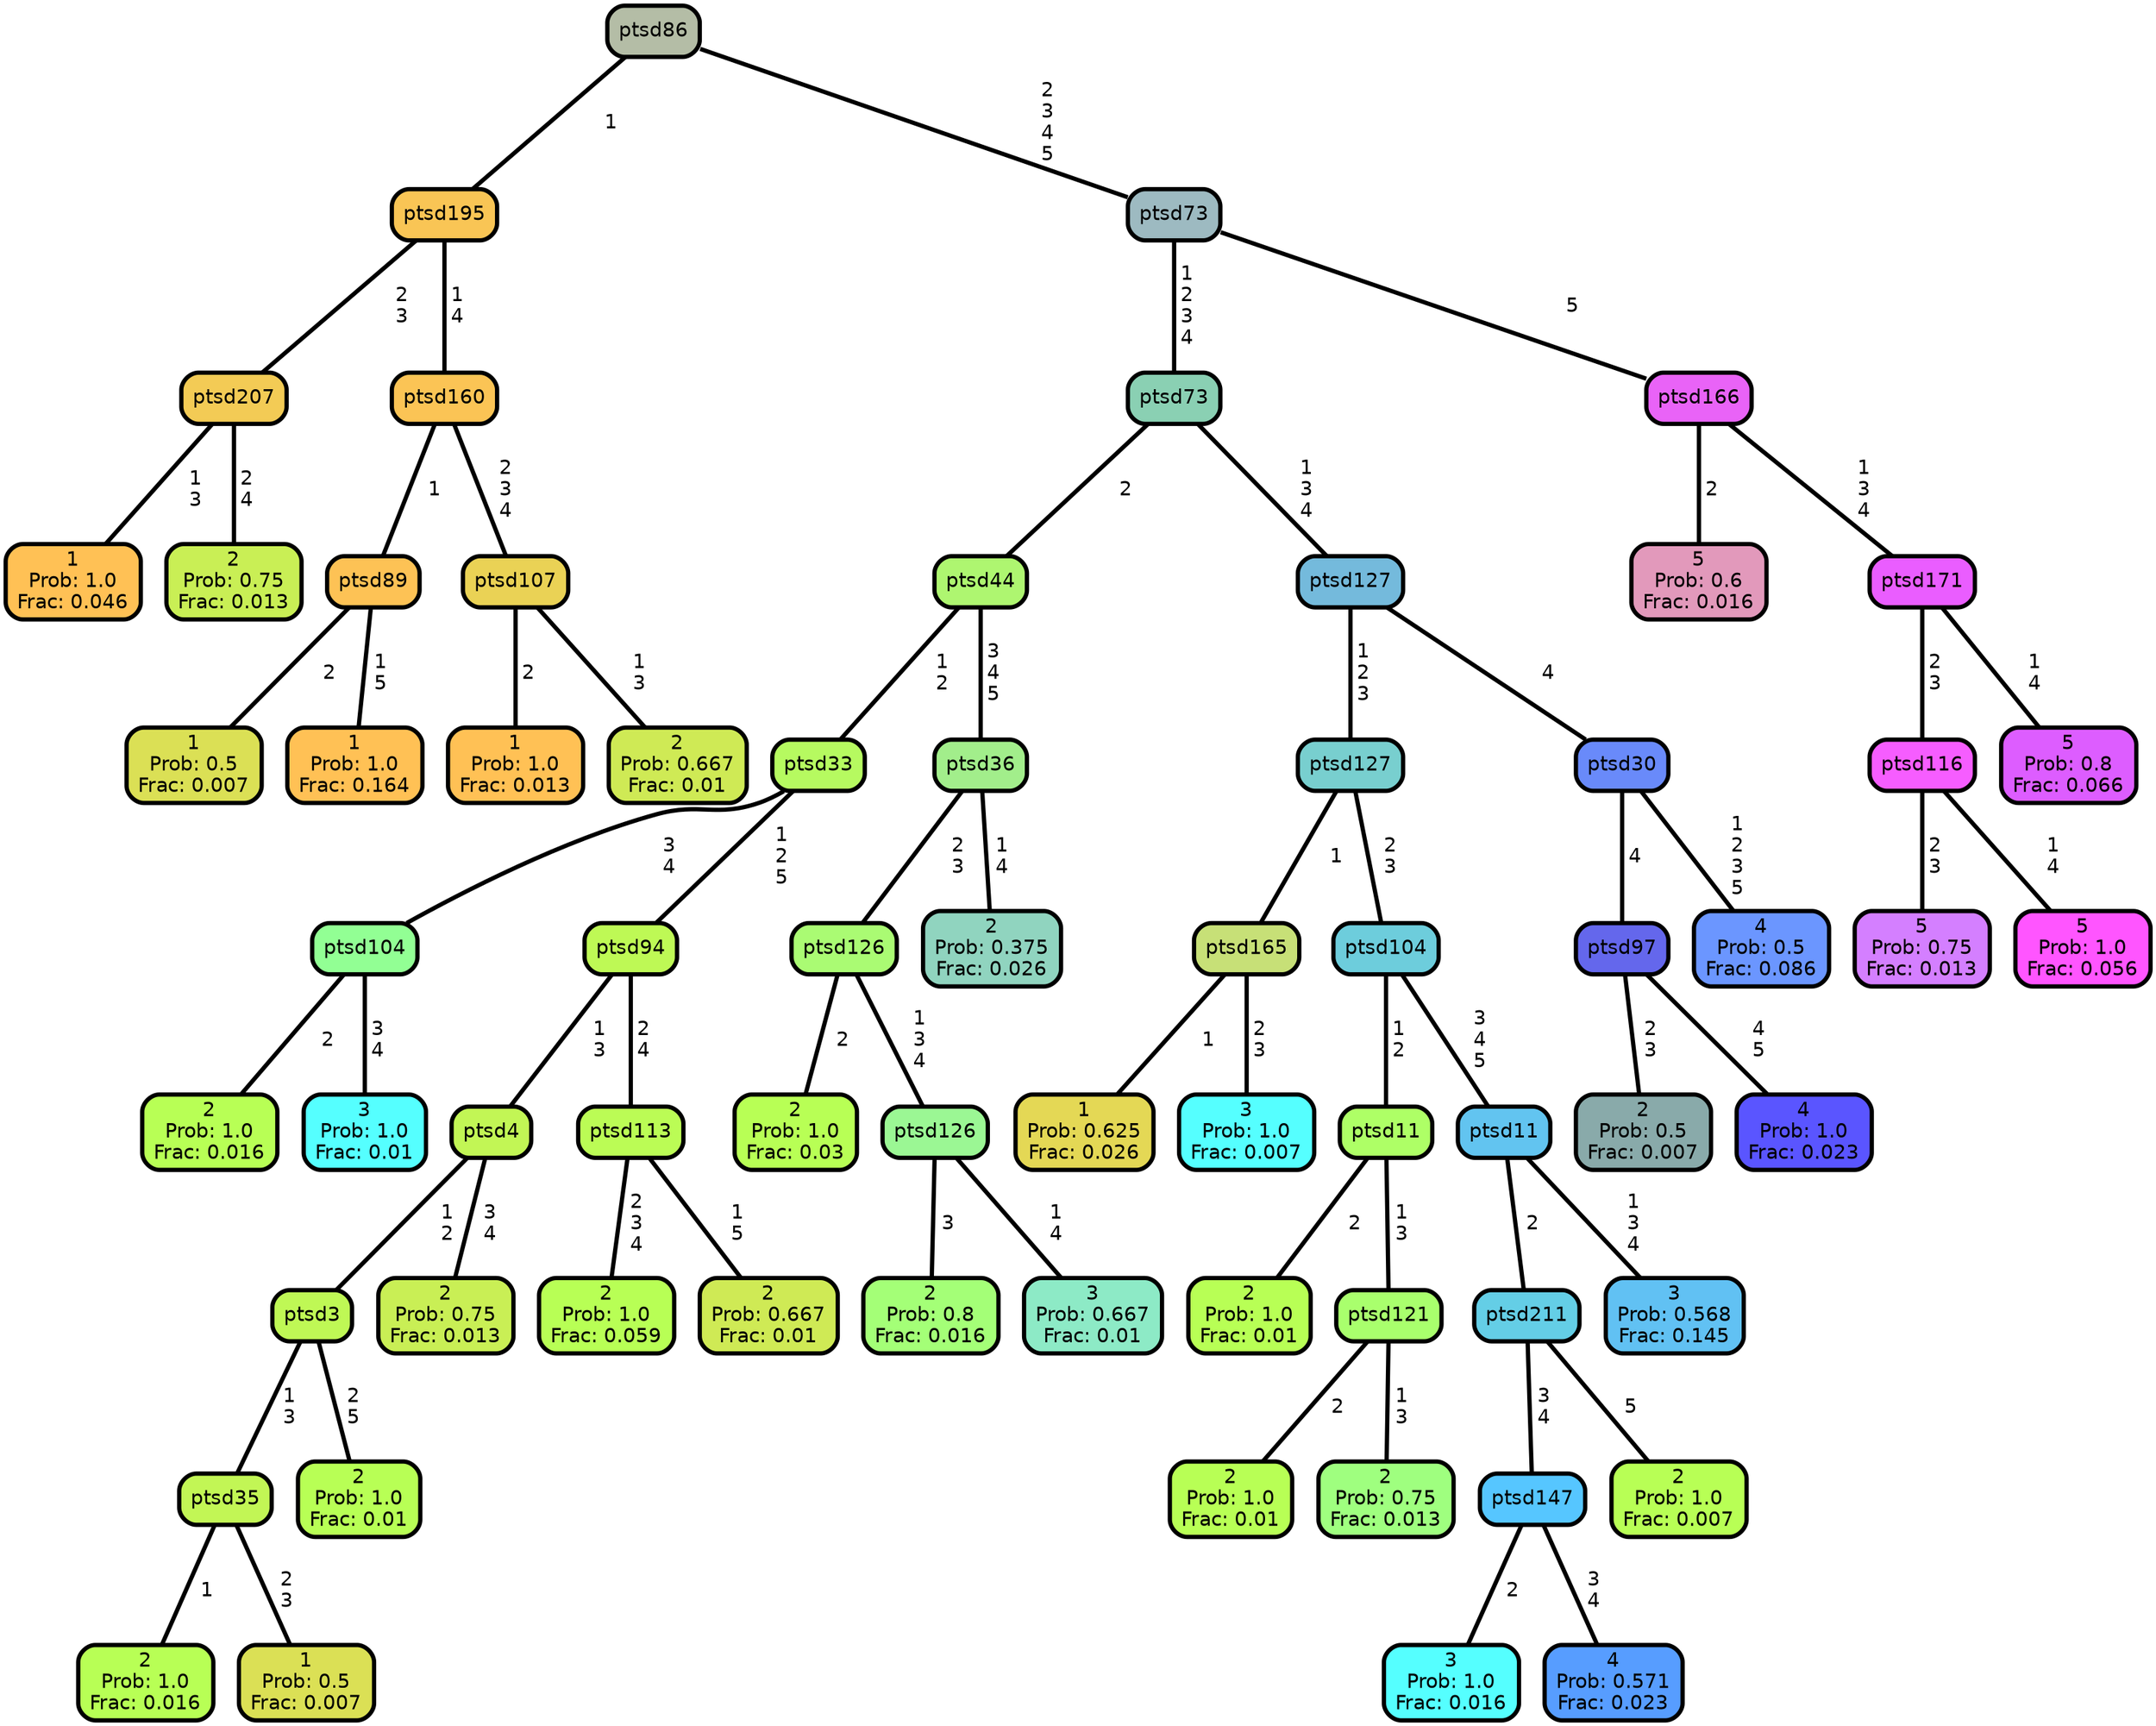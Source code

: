 graph Tree {
node [shape=box, style="filled, rounded",color="black",penwidth="3",fontcolor="black",                 fontname=helvetica] ;
graph [ranksep="0 equally", splines=straight,                 bgcolor=transparent, dpi=200] ;
edge [fontname=helvetica, color=black] ;
0 [label="1
Prob: 1.0
Frac: 0.046", fillcolor="#ffc155"] ;
1 [label="ptsd207", fillcolor="#f3cb55"] ;
2 [label="2
Prob: 0.75
Frac: 0.013", fillcolor="#c9ef55"] ;
3 [label="ptsd195", fillcolor="#f9c555"] ;
4 [label="1
Prob: 0.5
Frac: 0.007", fillcolor="#dbe055"] ;
5 [label="ptsd89", fillcolor="#fdc255"] ;
6 [label="1
Prob: 1.0
Frac: 0.164", fillcolor="#ffc155"] ;
7 [label="ptsd160", fillcolor="#fbc455"] ;
8 [label="1
Prob: 1.0
Frac: 0.013", fillcolor="#ffc155"] ;
9 [label="ptsd107", fillcolor="#ead255"] ;
10 [label="2
Prob: 0.667
Frac: 0.01", fillcolor="#cfea55"] ;
11 [label="ptsd86", fillcolor="#b4bda6"] ;
12 [label="2
Prob: 1.0
Frac: 0.016", fillcolor="#b8ff55"] ;
13 [label="ptsd104", fillcolor="#92ff94"] ;
14 [label="3
Prob: 1.0
Frac: 0.01", fillcolor="#55ffff"] ;
15 [label="ptsd33", fillcolor="#b6fa60"] ;
16 [label="2
Prob: 1.0
Frac: 0.016", fillcolor="#b8ff55"] ;
17 [label="ptsd35", fillcolor="#c2f655"] ;
18 [label="1
Prob: 0.5
Frac: 0.007", fillcolor="#dbe055"] ;
19 [label="ptsd3", fillcolor="#bff855"] ;
20 [label="2
Prob: 1.0
Frac: 0.01", fillcolor="#b8ff55"] ;
21 [label="ptsd4", fillcolor="#c2f655"] ;
22 [label="2
Prob: 0.75
Frac: 0.013", fillcolor="#c9ef55"] ;
23 [label="ptsd94", fillcolor="#bef955"] ;
24 [label="2
Prob: 1.0
Frac: 0.059", fillcolor="#b8ff55"] ;
25 [label="ptsd113", fillcolor="#bbfc55"] ;
26 [label="2
Prob: 0.667
Frac: 0.01", fillcolor="#cfea55"] ;
27 [label="ptsd44", fillcolor="#aef670"] ;
28 [label="2
Prob: 1.0
Frac: 0.03", fillcolor="#b8ff55"] ;
29 [label="ptsd126", fillcolor="#aafb73"] ;
30 [label="2
Prob: 0.8
Frac: 0.016", fillcolor="#a4ff77"] ;
31 [label="ptsd126", fillcolor="#9bf794"] ;
32 [label="3
Prob: 0.667
Frac: 0.01", fillcolor="#8deac6"] ;
33 [label="ptsd36", fillcolor="#a2ee8b"] ;
34 [label="2
Prob: 0.375
Frac: 0.026", fillcolor="#90d4bf"] ;
35 [label="ptsd73", fillcolor="#8ad0b3"] ;
36 [label="1
Prob: 0.625
Frac: 0.026", fillcolor="#e4d855"] ;
37 [label="ptsd165", fillcolor="#c7e077"] ;
38 [label="3
Prob: 1.0
Frac: 0.007", fillcolor="#55ffff"] ;
39 [label="ptsd127", fillcolor="#78cfcf"] ;
40 [label="2
Prob: 1.0
Frac: 0.01", fillcolor="#b8ff55"] ;
41 [label="ptsd11", fillcolor="#aeff66"] ;
42 [label="2
Prob: 1.0
Frac: 0.01", fillcolor="#b8ff55"] ;
43 [label="ptsd121", fillcolor="#a9ff6d"] ;
44 [label="2
Prob: 0.75
Frac: 0.013", fillcolor="#9fff7f"] ;
45 [label="ptsd104", fillcolor="#6dcddc"] ;
46 [label="3
Prob: 1.0
Frac: 0.016", fillcolor="#55ffff"] ;
47 [label="ptsd147", fillcolor="#56c6ff"] ;
48 [label="4
Prob: 0.571
Frac: 0.023", fillcolor="#579dff"] ;
49 [label="ptsd211", fillcolor="#64cee6"] ;
50 [label="2
Prob: 1.0
Frac: 0.007", fillcolor="#b8ff55"] ;
51 [label="ptsd11", fillcolor="#62c4f0"] ;
52 [label="3
Prob: 0.568
Frac: 0.145", fillcolor="#61c1f3"] ;
53 [label="ptsd127", fillcolor="#74badc"] ;
54 [label="2
Prob: 0.5
Frac: 0.007", fillcolor="#89aaaa"] ;
55 [label="ptsd97", fillcolor="#6467ec"] ;
56 [label="4
Prob: 1.0
Frac: 0.023", fillcolor="#5a55ff"] ;
57 [label="ptsd30", fillcolor="#698afa"] ;
58 [label="4
Prob: 0.5
Frac: 0.086", fillcolor="#6b96ff"] ;
59 [label="ptsd73", fillcolor="#9dbac1"] ;
60 [label="5
Prob: 0.6
Frac: 0.016", fillcolor="#e299bb"] ;
61 [label="ptsd166", fillcolor="#e963f7"] ;
62 [label="5
Prob: 0.75
Frac: 0.013", fillcolor="#d47fff"] ;
63 [label="ptsd116", fillcolor="#f65dff"] ;
64 [label="5
Prob: 1.0
Frac: 0.056", fillcolor="#ff55ff"] ;
65 [label="ptsd171", fillcolor="#ea5dff"] ;
66 [label="5
Prob: 0.8
Frac: 0.066", fillcolor="#dd5dff"] ;
1 -- 0 [label=" 1\n 3",penwidth=3] ;
1 -- 2 [label=" 2\n 4",penwidth=3] ;
3 -- 1 [label=" 2\n 3",penwidth=3] ;
3 -- 7 [label=" 1\n 4",penwidth=3] ;
5 -- 4 [label=" 2",penwidth=3] ;
5 -- 6 [label=" 1\n 5",penwidth=3] ;
7 -- 5 [label=" 1",penwidth=3] ;
7 -- 9 [label=" 2\n 3\n 4",penwidth=3] ;
9 -- 8 [label=" 2",penwidth=3] ;
9 -- 10 [label=" 1\n 3",penwidth=3] ;
11 -- 3 [label=" 1",penwidth=3] ;
11 -- 59 [label=" 2\n 3\n 4\n 5",penwidth=3] ;
13 -- 12 [label=" 2",penwidth=3] ;
13 -- 14 [label=" 3\n 4",penwidth=3] ;
15 -- 13 [label=" 3\n 4",penwidth=3] ;
15 -- 23 [label=" 1\n 2\n 5",penwidth=3] ;
17 -- 16 [label=" 1",penwidth=3] ;
17 -- 18 [label=" 2\n 3",penwidth=3] ;
19 -- 17 [label=" 1\n 3",penwidth=3] ;
19 -- 20 [label=" 2\n 5",penwidth=3] ;
21 -- 19 [label=" 1\n 2",penwidth=3] ;
21 -- 22 [label=" 3\n 4",penwidth=3] ;
23 -- 21 [label=" 1\n 3",penwidth=3] ;
23 -- 25 [label=" 2\n 4",penwidth=3] ;
25 -- 24 [label=" 2\n 3\n 4",penwidth=3] ;
25 -- 26 [label=" 1\n 5",penwidth=3] ;
27 -- 15 [label=" 1\n 2",penwidth=3] ;
27 -- 33 [label=" 3\n 4\n 5",penwidth=3] ;
29 -- 28 [label=" 2",penwidth=3] ;
29 -- 31 [label=" 1\n 3\n 4",penwidth=3] ;
31 -- 30 [label=" 3",penwidth=3] ;
31 -- 32 [label=" 1\n 4",penwidth=3] ;
33 -- 29 [label=" 2\n 3",penwidth=3] ;
33 -- 34 [label=" 1\n 4",penwidth=3] ;
35 -- 27 [label=" 2",penwidth=3] ;
35 -- 53 [label=" 1\n 3\n 4",penwidth=3] ;
37 -- 36 [label=" 1",penwidth=3] ;
37 -- 38 [label=" 2\n 3",penwidth=3] ;
39 -- 37 [label=" 1",penwidth=3] ;
39 -- 45 [label=" 2\n 3",penwidth=3] ;
41 -- 40 [label=" 2",penwidth=3] ;
41 -- 43 [label=" 1\n 3",penwidth=3] ;
43 -- 42 [label=" 2",penwidth=3] ;
43 -- 44 [label=" 1\n 3",penwidth=3] ;
45 -- 41 [label=" 1\n 2",penwidth=3] ;
45 -- 51 [label=" 3\n 4\n 5",penwidth=3] ;
47 -- 46 [label=" 2",penwidth=3] ;
47 -- 48 [label=" 3\n 4",penwidth=3] ;
49 -- 47 [label=" 3\n 4",penwidth=3] ;
49 -- 50 [label=" 5",penwidth=3] ;
51 -- 49 [label=" 2",penwidth=3] ;
51 -- 52 [label=" 1\n 3\n 4",penwidth=3] ;
53 -- 39 [label=" 1\n 2\n 3",penwidth=3] ;
53 -- 57 [label=" 4",penwidth=3] ;
55 -- 54 [label=" 2\n 3",penwidth=3] ;
55 -- 56 [label=" 4\n 5",penwidth=3] ;
57 -- 55 [label=" 4",penwidth=3] ;
57 -- 58 [label=" 1\n 2\n 3\n 5",penwidth=3] ;
59 -- 35 [label=" 1\n 2\n 3\n 4",penwidth=3] ;
59 -- 61 [label=" 5",penwidth=3] ;
61 -- 60 [label=" 2",penwidth=3] ;
61 -- 65 [label=" 1\n 3\n 4",penwidth=3] ;
63 -- 62 [label=" 2\n 3",penwidth=3] ;
63 -- 64 [label=" 1\n 4",penwidth=3] ;
65 -- 63 [label=" 2\n 3",penwidth=3] ;
65 -- 66 [label=" 1\n 4",penwidth=3] ;
{rank = same;}}